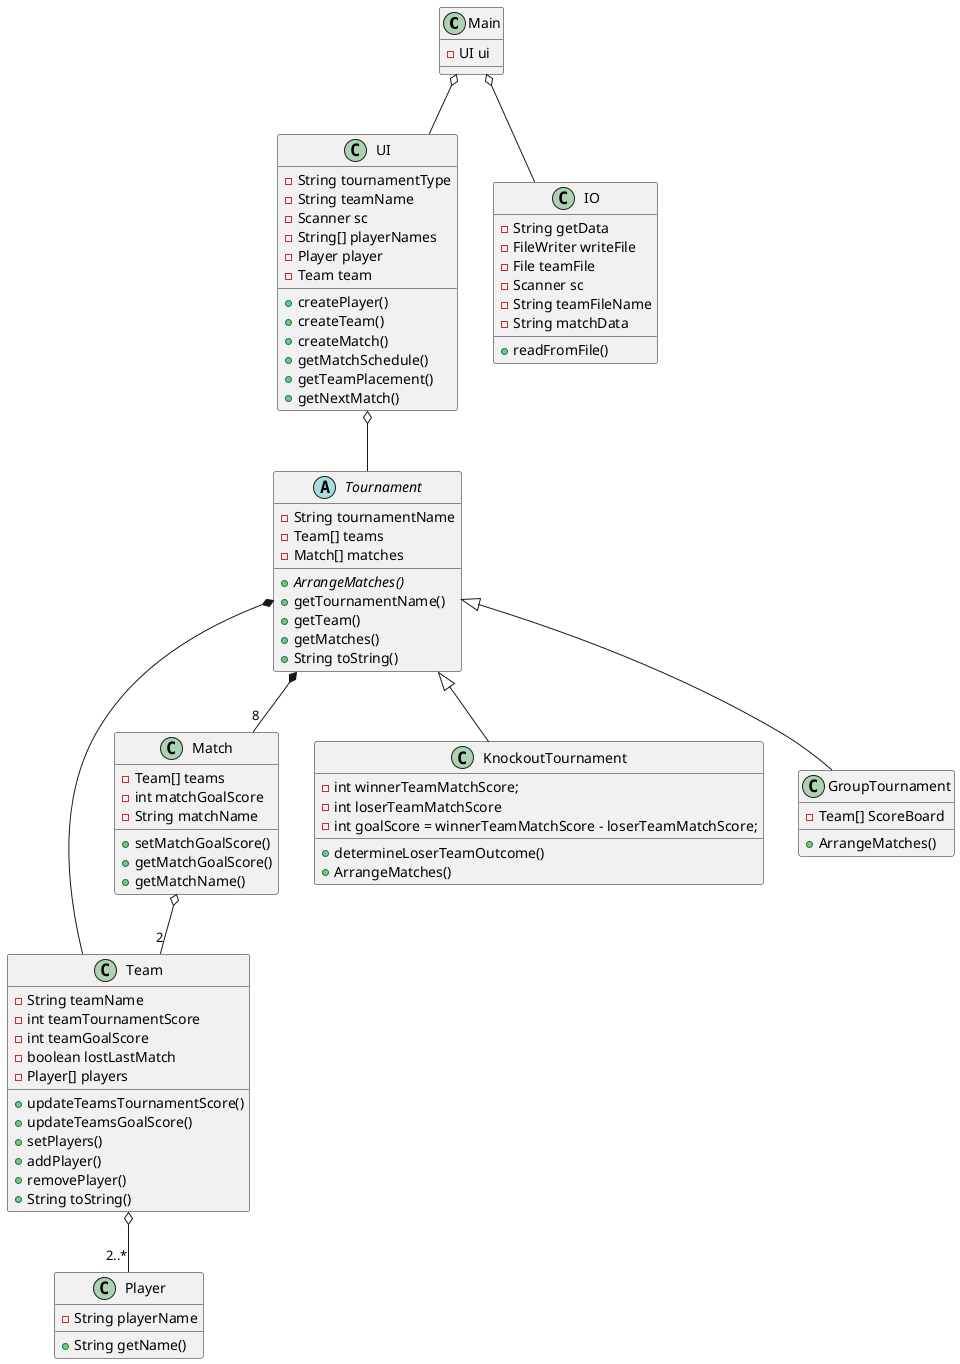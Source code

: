 @startuml
'https://plantuml.com/class-diagram

class Main{
-UI ui
}

class Player {
-String playerName
+String getName()
}

class Team {
-String teamName
-int teamTournamentScore
-int teamGoalScore
-boolean lostLastMatch
-Player[] players
+updateTeamsTournamentScore()
+updateTeamsGoalScore()
+setPlayers()
+addPlayer()
+removePlayer()
+String toString()
}

class Match{
-Team[] teams
-int matchGoalScore
-String matchName

+setMatchGoalScore()
+getMatchGoalScore()
+getMatchName()
}

abstract Tournament {
-String tournamentName
-Team[] teams
-Match[] matches
+{abstract}ArrangeMatches()
+getTournamentName()
+getTeam()
+getMatches()
+String toString()
}

class KnockoutTournament{
-int winnerTeamMatchScore;
-int loserTeamMatchScore
-int goalScore = winnerTeamMatchScore - loserTeamMatchScore;
+determineLoserTeamOutcome()
+ArrangeMatches()
}

class GroupTournament{
-Team[] ScoreBoard
+ArrangeMatches()
}

class UI {
-String tournamentType
-String teamName
-Scanner sc
-String[] playerNames
-Player player
-Team team
+createPlayer()
+createTeam()
+createMatch()
+getMatchSchedule()
+getTeamPlacement()
+getNextMatch()
}

class IO {
-String getData
-FileWriter writeFile
-File teamFile
-Scanner sc
-String teamFileName
-String matchData
+readFromFile()
}

UI o-- Tournament
Main o-- IO
Tournament *-- "8" Match
Tournament *-- Team
Match o-- "2" Team
Team o-- "2..*" Player
Tournament <|-- KnockoutTournament
Tournament <|-- GroupTournament
Main o-- UI
@enduml